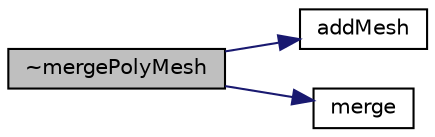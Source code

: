 digraph "~mergePolyMesh"
{
  bgcolor="transparent";
  edge [fontname="Helvetica",fontsize="10",labelfontname="Helvetica",labelfontsize="10"];
  node [fontname="Helvetica",fontsize="10",shape=record];
  rankdir="LR";
  Node1 [label="~mergePolyMesh",height=0.2,width=0.4,color="black", fillcolor="grey75", style="filled", fontcolor="black"];
  Node1 -> Node2 [color="midnightblue",fontsize="10",style="solid",fontname="Helvetica"];
  Node2 [label="addMesh",height=0.2,width=0.4,color="black",URL="$a01493.html#a536405f121cef763d6f0fde243d42024",tooltip="Add a mesh. "];
  Node1 -> Node3 [color="midnightblue",fontsize="10",style="solid",fontname="Helvetica"];
  Node3 [label="merge",height=0.2,width=0.4,color="black",URL="$a01493.html#ae13116c6c78334934770f87196fbce81",tooltip="Merge meshes. "];
}
